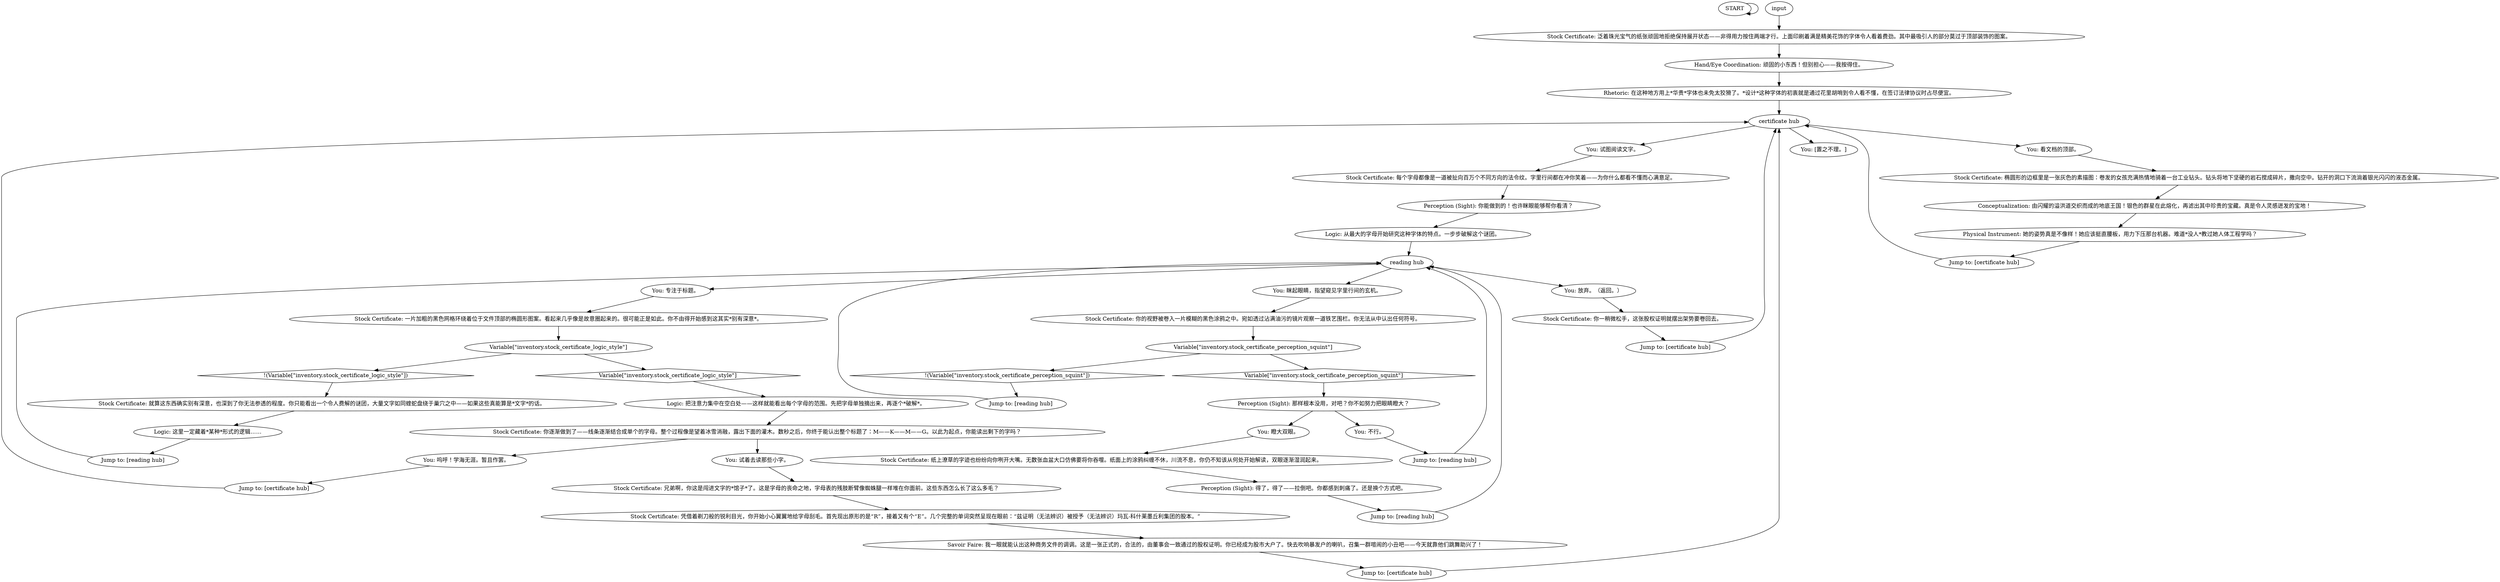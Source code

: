 # INVENTORY / STOCK CERTIFICATE
# Read the Stock Certificate traded with MRLBG
# ==================================================
digraph G {
	  0 [label="START"];
	  1 [label="input"];
	  2 [label="Stock Certificate: 纸上潦草的字迹也纷纷向你咧开大嘴。无数张血盆大口仿佛要将你吞噬。纸面上的涂鸦纠缠不休，川流不息，你仍不知该从何处开始解读，双眼逐渐湿润起来。"];
	  3 [label="Logic: 把注意力集中在空白处——这样就能看出每个字母的范围。先把字母单独摘出来，再逐个*破解*。"];
	  4 [label="Hand/Eye Coordination: 顽固的小东西！但别担心——我按得住。"];
	  5 [label="Variable[\"inventory.stock_certificate_perception_squint\"]"];
	  6 [label="Variable[\"inventory.stock_certificate_perception_squint\"]", shape=diamond];
	  7 [label="!(Variable[\"inventory.stock_certificate_perception_squint\"])", shape=diamond];
	  8 [label="Rhetoric: 在这种地方用上*华贵*字体也未免太狡猾了。*设计*这种字体的初衷就是通过花里胡哨到令人看不懂，在签订法律协议时占尽便宜。"];
	  9 [label="Jump to: [certificate hub]"];
	  10 [label="certificate hub"];
	  11 [label="Variable[\"inventory.stock_certificate_logic_style\"]"];
	  12 [label="Variable[\"inventory.stock_certificate_logic_style\"]", shape=diamond];
	  13 [label="!(Variable[\"inventory.stock_certificate_logic_style\"])", shape=diamond];
	  14 [label="reading hub"];
	  15 [label="Perception (Sight): 你能做到的！也许眯眼能够帮你看清？"];
	  16 [label="Stock Certificate: 每个字母都像是一道被扯向百万个不同方向的法令纹。字里行间都在冲你笑着——为你什么都看不懂而心满意足。"];
	  17 [label="You: 专注于标题。"];
	  18 [label="Jump to: [reading hub]"];
	  19 [label="Stock Certificate: 一片加粗的黑色网格环绕着位于文件顶部的椭圆形图案。看起来几乎像是故意圈起来的。很可能正是如此。你不由得开始感到这其实*别有深意*。"];
	  20 [label="Stock Certificate: 你逐渐做到了——线条逐渐结合成单个的字母。整个过程像是望着冰雪消融，露出下面的灌木。数秒之后，你终于能认出整个标题了：M——K——M——G。以此为起点，你能读出剩下的字吗？"];
	  21 [label="You: 呜呼！学海无涯。暂且作罢。"];
	  22 [label="Stock Certificate: 兄弟啊，你这是闯进文字的*馆子*了。这是字母的丧命之地，字母表的残肢断臂像蜘蛛腿一样堆在你面前。这些东西怎么长了这么多毛？"];
	  23 [label="You: [置之不理。]"];
	  24 [label="Stock Certificate: 你一稍微松手，这张股权证明就摆出架势要卷回去。"];
	  25 [label="Stock Certificate: 凭借着剃刀般的锐利目光，你开始小心翼翼地给字母刮毛。首先现出原形的是“R”，接着又有个“E”。几个完整的单词突然呈现在眼前：“兹证明（无法辨识）被授予（无法辨识）玛瓦-科什莱墨丘利集团的股本。”"];
	  26 [label="You: 看文档的顶部。"];
	  27 [label="You: 试图阅读文字。"];
	  28 [label="Stock Certificate: 你的视野被卷入一片模糊的黑色涂鸦之中。宛如透过沾满油污的镜片观察一道铁艺围栏。你无法从中认出任何符号。"];
	  29 [label="Perception (Sight): 那样根本没用，对吧？你不如努力把眼睛瞪大？"];
	  30 [label="Logic: 从最大的字母开始研究这种字体的特点。一步步破解这个谜团。"];
	  31 [label="Jump to: [certificate hub]"];
	  32 [label="You: 瞪大双眼。"];
	  33 [label="Savoir Faire: 我一眼就能认出这种商务文件的调调。这是一张正式的，合法的，由董事会一致通过的股权证明。你已经成为股市大户了。快去吹响暴发户的喇叭，召集一群喧闹的小丑吧——今天就靠他们跳舞助兴了！"];
	  34 [label="Conceptualization: 由闪耀的溢洪道交织而成的地底王国！银色的群星在此熔化，再滤出其中珍贵的宝藏。真是令人灵感迸发的宝地！"];
	  35 [label="Logic: 这里一定藏着*某种*形式的逻辑……"];
	  36 [label="Jump to: [reading hub]"];
	  37 [label="Jump to: [reading hub]"];
	  38 [label="Jump to: [certificate hub]"];
	  39 [label="Stock Certificate: 泛着珠光宝气的纸张顽固地拒绝保持展开状态——非得用力按住两端才行。上面印刷着满是精美花饰的字体令人看着费劲。其中最吸引人的部分莫过于顶部装饰的图案。"];
	  40 [label="You: 眯起眼睛，指望窥见字里行间的玄机。"];
	  41 [label="You: 放弃。（返回。）"];
	  42 [label="You: 不行。"];
	  43 [label="Jump to: [reading hub]"];
	  44 [label="Perception (Sight): 得了，得了——拉倒吧。你都感到刺痛了。还是换个方式吧。"];
	  45 [label="Physical Instrument: 她的姿势真是不像样！她应该挺直腰板，用力下压那台机器。难道*没人*教过她人体工程学吗？"];
	  46 [label="Jump to: [certificate hub]"];
	  47 [label="Stock Certificate: 就算这东西确实别有深意，也深到了你无法参透的程度。你只能看出一个令人费解的谜团，大量文字如同蝰蛇盘绕于巢穴之中——如果这些真能算是*文字*的话。"];
	  48 [label="You: 试着去读那些小字。"];
	  49 [label="Stock Certificate: 椭圆形的边框里是一张灰色的素描图：卷发的女孩充满热情地骑着一台工业钻头。钻头将地下坚硬的岩石搅成碎片，撒向空中。钻开的洞口下流淌着银光闪闪的液态金属。"];
	  0 -> 0
	  1 -> 39
	  2 -> 44
	  3 -> 20
	  4 -> 8
	  5 -> 6
	  5 -> 7
	  6 -> 29
	  7 -> 18
	  8 -> 10
	  9 -> 10
	  10 -> 26
	  10 -> 27
	  10 -> 23
	  11 -> 12
	  11 -> 13
	  12 -> 3
	  13 -> 47
	  14 -> 40
	  14 -> 17
	  14 -> 41
	  15 -> 30
	  16 -> 15
	  17 -> 19
	  18 -> 14
	  19 -> 11
	  20 -> 48
	  20 -> 21
	  21 -> 9
	  22 -> 25
	  24 -> 46
	  25 -> 33
	  26 -> 49
	  27 -> 16
	  28 -> 5
	  29 -> 32
	  29 -> 42
	  30 -> 14
	  31 -> 10
	  32 -> 2
	  33 -> 31
	  34 -> 45
	  35 -> 37
	  36 -> 14
	  37 -> 14
	  38 -> 10
	  39 -> 4
	  40 -> 28
	  41 -> 24
	  42 -> 36
	  43 -> 14
	  44 -> 43
	  45 -> 38
	  46 -> 10
	  47 -> 35
	  48 -> 22
	  49 -> 34
}

